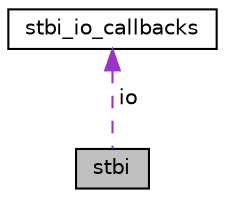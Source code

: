 digraph "stbi"
{
  edge [fontname="Helvetica",fontsize="10",labelfontname="Helvetica",labelfontsize="10"];
  node [fontname="Helvetica",fontsize="10",shape=record];
  Node1 [label="stbi",height=0.2,width=0.4,color="black", fillcolor="grey75", style="filled", fontcolor="black"];
  Node2 -> Node1 [dir="back",color="darkorchid3",fontsize="10",style="dashed",label=" io" ];
  Node2 [label="stbi_io_callbacks",height=0.2,width=0.4,color="black", fillcolor="white", style="filled",URL="$structstbi__io__callbacks.html"];
}
